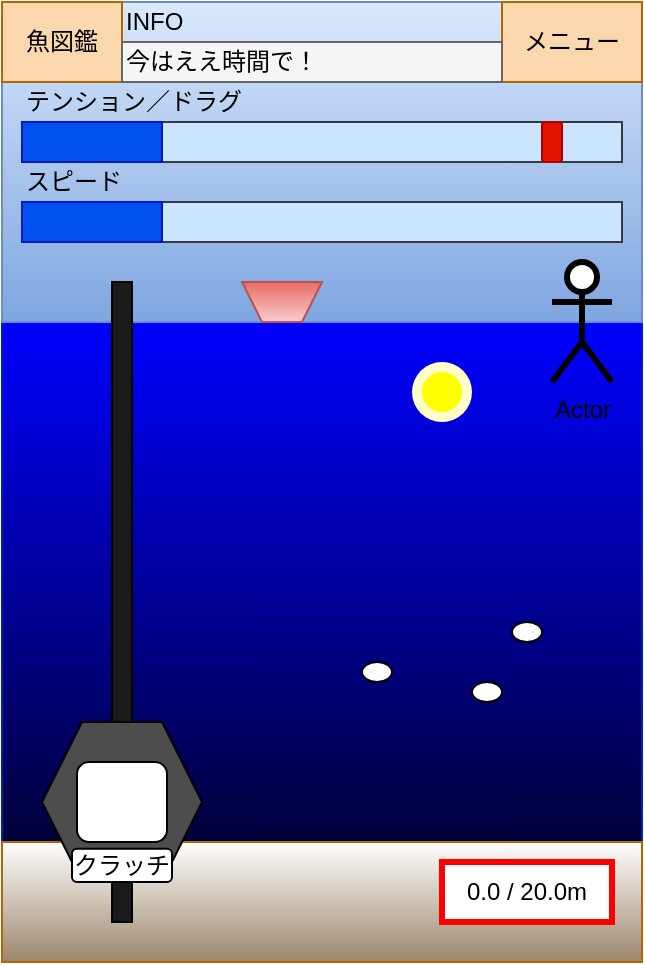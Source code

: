 <mxfile version="15.7.4" type="embed">
    <diagram id="1cLhjlTDrsvusgPYbPh7" name="ページ1">
        <mxGraphModel dx="707" dy="440" grid="1" gridSize="10" guides="1" tooltips="1" connect="1" arrows="1" fold="1" page="1" pageScale="1" pageWidth="827" pageHeight="1169" math="0" shadow="0">
            <root>
                <mxCell id="0"/>
                <mxCell id="1" parent="0"/>
                <mxCell id="2" value="" style="rounded=0;whiteSpace=wrap;html=1;fillColor=#f9f7ed;strokeColor=#36393d;" parent="1" vertex="1">
                    <mxGeometry x="120" y="40" width="320" height="480" as="geometry"/>
                </mxCell>
                <mxCell id="10" value="" style="rounded=0;whiteSpace=wrap;html=1;fontColor=#ffffff;align=left;fillColor=#000033;strokeColor=#001DBC;gradientDirection=north;gradientColor=#0000FF;" parent="1" vertex="1">
                    <mxGeometry x="120" y="200" width="320" height="270" as="geometry"/>
                </mxCell>
                <mxCell id="17" value="" style="ellipse;whiteSpace=wrap;html=1;aspect=fixed;fontColor=#000000;align=center;fillColor=#FFFFCC;strokeColor=none;" parent="1" vertex="1">
                    <mxGeometry x="325" y="220" width="30" height="30" as="geometry"/>
                </mxCell>
                <mxCell id="18" value="" style="ellipse;whiteSpace=wrap;html=1;aspect=fixed;fontColor=#000000;align=center;fillColor=#FFFF00;strokeColor=none;" parent="1" vertex="1">
                    <mxGeometry x="330" y="225" width="20" height="20" as="geometry"/>
                </mxCell>
                <mxCell id="25" value="" style="ellipse;whiteSpace=wrap;html=1;fillColor=#FFFFFF;" parent="1" vertex="1">
                    <mxGeometry x="300" y="370" width="15" height="10" as="geometry"/>
                </mxCell>
                <mxCell id="26" value="" style="ellipse;whiteSpace=wrap;html=1;fillColor=#FFFFFF;" parent="1" vertex="1">
                    <mxGeometry x="375" y="350" width="15" height="10" as="geometry"/>
                </mxCell>
                <mxCell id="27" value="" style="ellipse;whiteSpace=wrap;html=1;fillColor=#FFFFFF;" parent="1" vertex="1">
                    <mxGeometry x="355" y="380" width="15" height="10" as="geometry"/>
                </mxCell>
                <mxCell id="28" value="" style="rounded=0;whiteSpace=wrap;html=1;align=left;fillColor=#dae8fc;strokeColor=#6c8ebf;gradientColor=#7ea6e0;" parent="1" vertex="1">
                    <mxGeometry x="120" y="40" width="320" height="160" as="geometry"/>
                </mxCell>
                <mxCell id="29" value="" style="shape=trapezoid;perimeter=trapezoidPerimeter;whiteSpace=wrap;html=1;fixedSize=1;fillColor=#f8cecc;rotation=-180;gradientColor=#ea6b66;strokeColor=#b85450;size=10;" parent="1" vertex="1">
                    <mxGeometry x="240" y="180" width="40" height="20" as="geometry"/>
                </mxCell>
                <mxCell id="31" value="Actor" style="shape=umlActor;verticalLabelPosition=bottom;verticalAlign=top;html=1;outlineConnect=0;fontSize=12;fontColor=#000000;strokeColor=#000000;strokeWidth=3;fillColor=#FFFFFF;" parent="1" vertex="1">
                    <mxGeometry x="395" y="170" width="30" height="60" as="geometry"/>
                </mxCell>
                <mxCell id="32" value="" style="rounded=0;whiteSpace=wrap;html=1;align=left;fillColor=#9C866B;strokeColor=#b46504;gradientDirection=north;gradientColor=#ffffff;" parent="1" vertex="1">
                    <mxGeometry x="120" y="460" width="320" height="60" as="geometry"/>
                </mxCell>
                <mxCell id="30" value="0.0 / 20.0m" style="rounded=0;whiteSpace=wrap;html=1;fillColor=#FFFFFF;strokeColor=#FF0000;strokeWidth=3;fontSize=12;fontColor=#000000;" parent="1" vertex="1">
                    <mxGeometry x="340" y="470" width="85" height="30" as="geometry"/>
                </mxCell>
                <mxCell id="22" value="" style="rounded=0;whiteSpace=wrap;html=1;fillColor=#1A1A1A;" parent="1" vertex="1">
                    <mxGeometry x="175" y="180" width="10" height="320" as="geometry"/>
                </mxCell>
                <mxCell id="20" value="" style="shape=hexagon;perimeter=hexagonPerimeter2;whiteSpace=wrap;html=1;fixedSize=1;fillColor=#4D4D4D;" parent="1" vertex="1">
                    <mxGeometry x="140" y="400" width="80" height="80" as="geometry"/>
                </mxCell>
                <mxCell id="21" value="" style="rounded=1;whiteSpace=wrap;html=1;fillColor=#FFFFFF;" parent="1" vertex="1">
                    <mxGeometry x="157.5" y="420" width="45" height="40" as="geometry"/>
                </mxCell>
                <mxCell id="11" value="クラッチ" style="rounded=1;whiteSpace=wrap;html=1;align=center;" parent="1" vertex="1">
                    <mxGeometry x="155" y="463.33" width="50" height="16.67" as="geometry"/>
                </mxCell>
                <mxCell id="3" value="" style="rounded=0;whiteSpace=wrap;html=1;fillColor=#cce5ff;strokeColor=#36393d;" parent="1" vertex="1">
                    <mxGeometry x="130" y="100" width="300" height="20" as="geometry"/>
                </mxCell>
                <mxCell id="4" value="" style="rounded=0;whiteSpace=wrap;html=1;fillColor=#0050ef;strokeColor=#001DBC;fontColor=#ffffff;" parent="1" vertex="1">
                    <mxGeometry x="130" y="100" width="70" height="20" as="geometry"/>
                </mxCell>
                <mxCell id="5" value="" style="rounded=1;whiteSpace=wrap;html=1;fillColor=#e51400;strokeColor=#B20000;fontColor=#ffffff;" parent="1" vertex="1">
                    <mxGeometry x="390" y="100" width="10" height="20" as="geometry"/>
                </mxCell>
                <mxCell id="6" value="" style="rounded=0;whiteSpace=wrap;html=1;fillColor=#cce5ff;strokeColor=#36393d;" parent="1" vertex="1">
                    <mxGeometry x="130" y="140" width="300" height="20" as="geometry"/>
                </mxCell>
                <mxCell id="7" value="" style="rounded=0;whiteSpace=wrap;html=1;fillColor=#0050ef;strokeColor=#001DBC;fontColor=#ffffff;" parent="1" vertex="1">
                    <mxGeometry x="130" y="140" width="70" height="20" as="geometry"/>
                </mxCell>
                <mxCell id="8" value="テンション／ドラグ" style="text;html=1;strokeColor=none;fillColor=none;align=left;verticalAlign=middle;whiteSpace=wrap;rounded=0;fontColor=#000000;" parent="1" vertex="1">
                    <mxGeometry x="130" y="80" width="120" height="20" as="geometry"/>
                </mxCell>
                <mxCell id="9" value="スピード" style="text;html=1;strokeColor=none;fillColor=none;align=left;verticalAlign=middle;whiteSpace=wrap;rounded=0;fontColor=#000000;" parent="1" vertex="1">
                    <mxGeometry x="130" y="120" width="120" height="20" as="geometry"/>
                </mxCell>
                <mxCell id="36" value="&lt;font color=&quot;#000000&quot;&gt;魚図鑑&lt;/font&gt;" style="rounded=0;whiteSpace=wrap;html=1;fillColor=#fad7ac;strokeColor=#b46504;" vertex="1" parent="1">
                    <mxGeometry x="120" y="40" width="60" height="40" as="geometry"/>
                </mxCell>
                <mxCell id="37" value="&lt;font color=&quot;#000000&quot;&gt;メニュー&lt;/font&gt;" style="rounded=0;whiteSpace=wrap;html=1;fillColor=#fad7ac;strokeColor=#b46504;" vertex="1" parent="1">
                    <mxGeometry x="370" y="40" width="70" height="40" as="geometry"/>
                </mxCell>
                <mxCell id="38" value="&lt;font color=&quot;#000000&quot;&gt;今はええ時間で！&lt;/font&gt;" style="rounded=0;whiteSpace=wrap;html=1;fillColor=#f5f5f5;strokeColor=#666666;fontColor=#333333;align=left;" vertex="1" parent="1">
                    <mxGeometry x="180" y="60" width="190" height="20" as="geometry"/>
                </mxCell>
                <mxCell id="39" value="INFO" style="text;html=1;strokeColor=none;fillColor=none;align=left;verticalAlign=middle;whiteSpace=wrap;rounded=0;fontColor=#000000;" vertex="1" parent="1">
                    <mxGeometry x="180" y="40" width="120" height="20" as="geometry"/>
                </mxCell>
            </root>
        </mxGraphModel>
    </diagram>
</mxfile>